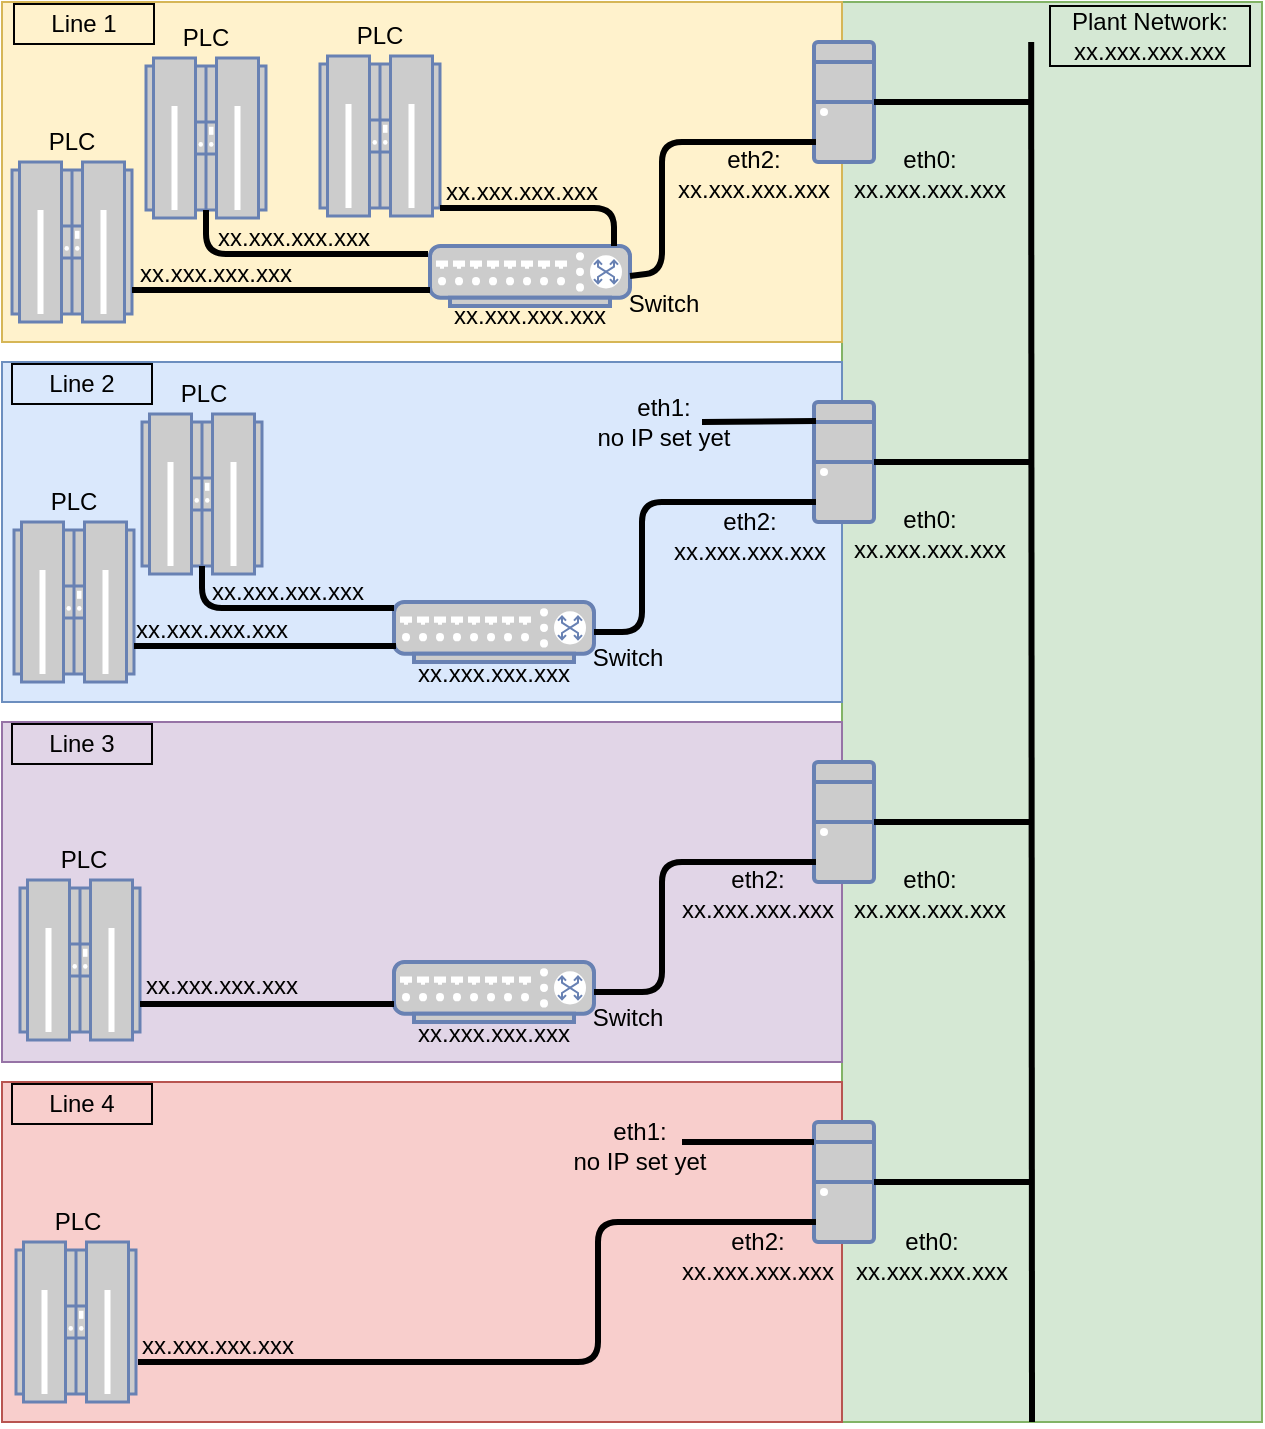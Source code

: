 <mxfile version="20.0.1"><diagram id="02w9a8T47N6eudm4lY3D" name="Page-1"><mxGraphModel dx="1927" dy="1028" grid="1" gridSize="10" guides="1" tooltips="1" connect="1" arrows="1" fold="1" page="1" pageScale="1" pageWidth="827" pageHeight="1169" math="0" shadow="0"><root><mxCell id="0PHSY5OZ1Uk4irxIlTnn-0"/><mxCell id="0PHSY5OZ1Uk4irxIlTnn-1" parent="0PHSY5OZ1Uk4irxIlTnn-0"/><mxCell id="-hYUq9HMedixVB54vCHa-0" value="" style="rounded=0;whiteSpace=wrap;html=1;fillColor=#d5e8d4;strokeColor=#82b366;connectable=0;" parent="0PHSY5OZ1Uk4irxIlTnn-1" vertex="1"><mxGeometry x="500" y="30" width="210" height="710" as="geometry"/></mxCell><mxCell id="-hYUq9HMedixVB54vCHa-1" value="" style="rounded=0;whiteSpace=wrap;html=1;fillColor=#fff2cc;strokeColor=#d6b656;connectable=0;" parent="0PHSY5OZ1Uk4irxIlTnn-1" vertex="1"><mxGeometry x="80" y="30" width="420" height="170" as="geometry"/></mxCell><mxCell id="-hYUq9HMedixVB54vCHa-2" value="" style="fontColor=#0066CC;verticalAlign=top;verticalLabelPosition=bottom;labelPosition=center;align=center;html=1;outlineConnect=0;fillColor=#CCCCCC;strokeColor=#6881B3;gradientColor=none;gradientDirection=north;strokeWidth=2;shape=mxgraph.networks.desktop_pc;" parent="0PHSY5OZ1Uk4irxIlTnn-1" vertex="1"><mxGeometry x="486" y="50" width="30" height="60" as="geometry"/></mxCell><mxCell id="-hYUq9HMedixVB54vCHa-3" value="" style="fontColor=#0066CC;verticalAlign=top;verticalLabelPosition=bottom;labelPosition=center;align=center;html=1;outlineConnect=0;fillColor=#CCCCCC;strokeColor=#6881B3;gradientColor=none;gradientDirection=north;strokeWidth=2;shape=mxgraph.networks.mainframe;" parent="0PHSY5OZ1Uk4irxIlTnn-1" vertex="1"><mxGeometry x="85" y="110" width="60" height="80" as="geometry"/></mxCell><mxCell id="-hYUq9HMedixVB54vCHa-4" value="" style="fontColor=#0066CC;verticalAlign=top;verticalLabelPosition=bottom;labelPosition=center;align=center;html=1;outlineConnect=0;fillColor=#CCCCCC;strokeColor=#6881B3;gradientColor=none;gradientDirection=north;strokeWidth=2;shape=mxgraph.networks.mainframe;" parent="0PHSY5OZ1Uk4irxIlTnn-1" vertex="1"><mxGeometry x="152" y="58" width="60" height="80" as="geometry"/></mxCell><mxCell id="-hYUq9HMedixVB54vCHa-5" value="" style="fontColor=#0066CC;verticalAlign=top;verticalLabelPosition=bottom;labelPosition=center;align=center;html=1;outlineConnect=0;fillColor=#CCCCCC;strokeColor=#6881B3;gradientColor=none;gradientDirection=north;strokeWidth=2;shape=mxgraph.networks.mainframe;" parent="0PHSY5OZ1Uk4irxIlTnn-1" vertex="1"><mxGeometry x="239" y="57" width="60" height="80" as="geometry"/></mxCell><mxCell id="-hYUq9HMedixVB54vCHa-6" value="" style="fontColor=#0066CC;verticalAlign=top;verticalLabelPosition=bottom;labelPosition=center;align=center;html=1;outlineConnect=0;fillColor=#CCCCCC;strokeColor=#6881B3;gradientColor=none;gradientDirection=north;strokeWidth=2;shape=mxgraph.networks.switch;" parent="0PHSY5OZ1Uk4irxIlTnn-1" vertex="1"><mxGeometry x="294" y="152" width="100" height="30" as="geometry"/></mxCell><mxCell id="-hYUq9HMedixVB54vCHa-7" value="xx.xxx.xxx.xxx" style="text;html=1;strokeColor=none;fillColor=none;align=center;verticalAlign=middle;whiteSpace=wrap;rounded=0;" parent="0PHSY5OZ1Uk4irxIlTnn-1" vertex="1"><mxGeometry x="324" y="177" width="40" height="20" as="geometry"/></mxCell><mxCell id="-hYUq9HMedixVB54vCHa-8" value="Plant Network: xx.xxx.xxx.xxx" style="text;html=1;strokeColor=#000000;fillColor=none;align=center;verticalAlign=middle;whiteSpace=wrap;rounded=0;" parent="0PHSY5OZ1Uk4irxIlTnn-1" vertex="1"><mxGeometry x="604" y="32" width="100" height="30" as="geometry"/></mxCell><mxCell id="-hYUq9HMedixVB54vCHa-9" value="" style="rounded=0;whiteSpace=wrap;html=1;fillColor=#dae8fc;strokeColor=#6c8ebf;connectable=0;" parent="0PHSY5OZ1Uk4irxIlTnn-1" vertex="1"><mxGeometry x="80" y="210" width="420" height="170" as="geometry"/></mxCell><mxCell id="-hYUq9HMedixVB54vCHa-10" value="" style="fontColor=#0066CC;verticalAlign=top;verticalLabelPosition=bottom;labelPosition=center;align=center;html=1;outlineConnect=0;fillColor=#CCCCCC;strokeColor=#6881B3;gradientColor=none;gradientDirection=north;strokeWidth=2;shape=mxgraph.networks.desktop_pc;" parent="0PHSY5OZ1Uk4irxIlTnn-1" vertex="1"><mxGeometry x="486" y="230" width="30" height="60" as="geometry"/></mxCell><mxCell id="-hYUq9HMedixVB54vCHa-11" value="" style="fontColor=#0066CC;verticalAlign=top;verticalLabelPosition=bottom;labelPosition=center;align=center;html=1;outlineConnect=0;fillColor=#CCCCCC;strokeColor=#6881B3;gradientColor=none;gradientDirection=north;strokeWidth=2;shape=mxgraph.networks.mainframe;" parent="0PHSY5OZ1Uk4irxIlTnn-1" vertex="1"><mxGeometry x="86" y="290" width="60" height="80" as="geometry"/></mxCell><mxCell id="-hYUq9HMedixVB54vCHa-12" value="" style="fontColor=#0066CC;verticalAlign=top;verticalLabelPosition=bottom;labelPosition=center;align=center;html=1;outlineConnect=0;fillColor=#CCCCCC;strokeColor=#6881B3;gradientColor=none;gradientDirection=north;strokeWidth=2;shape=mxgraph.networks.switch;" parent="0PHSY5OZ1Uk4irxIlTnn-1" vertex="1"><mxGeometry x="276" y="330" width="100" height="30" as="geometry"/></mxCell><mxCell id="-hYUq9HMedixVB54vCHa-13" value="" style="rounded=0;whiteSpace=wrap;html=1;fillColor=#e1d5e7;strokeColor=#9673a6;connectable=0;" parent="0PHSY5OZ1Uk4irxIlTnn-1" vertex="1"><mxGeometry x="80" y="390" width="420" height="170" as="geometry"/></mxCell><mxCell id="-hYUq9HMedixVB54vCHa-14" value="" style="fontColor=#0066CC;verticalAlign=top;verticalLabelPosition=bottom;labelPosition=center;align=center;html=1;outlineConnect=0;fillColor=#CCCCCC;strokeColor=#6881B3;gradientColor=none;gradientDirection=north;strokeWidth=2;shape=mxgraph.networks.desktop_pc;" parent="0PHSY5OZ1Uk4irxIlTnn-1" vertex="1"><mxGeometry x="486" y="410" width="30" height="60" as="geometry"/></mxCell><mxCell id="-hYUq9HMedixVB54vCHa-15" value="" style="fontColor=#0066CC;verticalAlign=top;verticalLabelPosition=bottom;labelPosition=center;align=center;html=1;outlineConnect=0;fillColor=#CCCCCC;strokeColor=#6881B3;gradientColor=none;gradientDirection=north;strokeWidth=2;shape=mxgraph.networks.mainframe;" parent="0PHSY5OZ1Uk4irxIlTnn-1" vertex="1"><mxGeometry x="89" y="469" width="60" height="80" as="geometry"/></mxCell><mxCell id="-hYUq9HMedixVB54vCHa-16" value="" style="fontColor=#0066CC;verticalAlign=top;verticalLabelPosition=bottom;labelPosition=center;align=center;html=1;outlineConnect=0;fillColor=#CCCCCC;strokeColor=#6881B3;gradientColor=none;gradientDirection=north;strokeWidth=2;shape=mxgraph.networks.switch;" parent="0PHSY5OZ1Uk4irxIlTnn-1" vertex="1"><mxGeometry x="276" y="510" width="100" height="30" as="geometry"/></mxCell><mxCell id="-hYUq9HMedixVB54vCHa-17" value="" style="rounded=0;whiteSpace=wrap;html=1;fillColor=#f8cecc;strokeColor=#b85450;connectable=0;" parent="0PHSY5OZ1Uk4irxIlTnn-1" vertex="1"><mxGeometry x="80" y="570" width="420" height="170" as="geometry"/></mxCell><mxCell id="-hYUq9HMedixVB54vCHa-18" value="" style="fontColor=#0066CC;verticalAlign=top;verticalLabelPosition=bottom;labelPosition=center;align=center;html=1;outlineConnect=0;fillColor=#CCCCCC;strokeColor=#6881B3;gradientColor=none;gradientDirection=north;strokeWidth=2;shape=mxgraph.networks.desktop_pc;" parent="0PHSY5OZ1Uk4irxIlTnn-1" vertex="1"><mxGeometry x="486" y="590" width="30" height="60" as="geometry"/></mxCell><mxCell id="-hYUq9HMedixVB54vCHa-19" value="" style="fontColor=#0066CC;verticalAlign=top;verticalLabelPosition=bottom;labelPosition=center;align=center;html=1;outlineConnect=0;fillColor=#CCCCCC;strokeColor=#6881B3;gradientColor=none;gradientDirection=north;strokeWidth=2;shape=mxgraph.networks.mainframe;" parent="0PHSY5OZ1Uk4irxIlTnn-1" vertex="1"><mxGeometry x="87" y="650" width="60" height="80" as="geometry"/></mxCell><mxCell id="-hYUq9HMedixVB54vCHa-20" value="xx.xxx.xxx.xxx" style="text;html=1;strokeColor=none;fillColor=none;align=center;verticalAlign=middle;whiteSpace=wrap;rounded=0;" parent="0PHSY5OZ1Uk4irxIlTnn-1" vertex="1"><mxGeometry x="168" y="692" width="40" height="20" as="geometry"/></mxCell><mxCell id="-hYUq9HMedixVB54vCHa-21" value="Line 1" style="text;html=1;strokeColor=#000000;fillColor=none;align=center;verticalAlign=middle;whiteSpace=wrap;rounded=0;" parent="0PHSY5OZ1Uk4irxIlTnn-1" vertex="1"><mxGeometry x="86" y="31" width="70" height="20" as="geometry"/></mxCell><mxCell id="-hYUq9HMedixVB54vCHa-22" value="Line 4" style="text;html=1;strokeColor=#000000;fillColor=none;align=center;verticalAlign=middle;whiteSpace=wrap;rounded=0;" parent="0PHSY5OZ1Uk4irxIlTnn-1" vertex="1"><mxGeometry x="85" y="571" width="70" height="20" as="geometry"/></mxCell><mxCell id="-hYUq9HMedixVB54vCHa-23" value="Line 3" style="text;html=1;strokeColor=#000000;fillColor=none;align=center;verticalAlign=middle;whiteSpace=wrap;rounded=0;" parent="0PHSY5OZ1Uk4irxIlTnn-1" vertex="1"><mxGeometry x="85" y="391" width="70" height="20" as="geometry"/></mxCell><mxCell id="-hYUq9HMedixVB54vCHa-24" value="Line 2" style="text;html=1;strokeColor=#000000;fillColor=none;align=center;verticalAlign=middle;whiteSpace=wrap;rounded=0;" parent="0PHSY5OZ1Uk4irxIlTnn-1" vertex="1"><mxGeometry x="85" y="211" width="70" height="20" as="geometry"/></mxCell><mxCell id="-hYUq9HMedixVB54vCHa-25" value="" style="endArrow=none;html=1;strokeWidth=3;" parent="0PHSY5OZ1Uk4irxIlTnn-1" edge="1"><mxGeometry width="50" height="50" relative="1" as="geometry"><mxPoint x="595" y="740" as="sourcePoint"/><mxPoint x="594.58" y="50" as="targetPoint"/></mxGeometry></mxCell><mxCell id="-hYUq9HMedixVB54vCHa-26" value="" style="endArrow=none;html=1;strokeWidth=3;exitX=1;exitY=0.5;exitDx=0;exitDy=0;exitPerimeter=0;" parent="0PHSY5OZ1Uk4irxIlTnn-1" source="-hYUq9HMedixVB54vCHa-18" edge="1"><mxGeometry width="50" height="50" relative="1" as="geometry"><mxPoint x="530" y="810" as="sourcePoint"/><mxPoint x="595" y="620" as="targetPoint"/></mxGeometry></mxCell><mxCell id="-hYUq9HMedixVB54vCHa-27" value="" style="endArrow=none;html=1;strokeWidth=3;exitX=1;exitY=0.5;exitDx=0;exitDy=0;exitPerimeter=0;" parent="0PHSY5OZ1Uk4irxIlTnn-1" source="-hYUq9HMedixVB54vCHa-14" edge="1"><mxGeometry width="50" height="50" relative="1" as="geometry"><mxPoint x="540" y="820" as="sourcePoint"/><mxPoint x="595" y="440" as="targetPoint"/></mxGeometry></mxCell><mxCell id="-hYUq9HMedixVB54vCHa-28" value="" style="endArrow=none;html=1;strokeWidth=3;exitX=1;exitY=0.5;exitDx=0;exitDy=0;exitPerimeter=0;" parent="0PHSY5OZ1Uk4irxIlTnn-1" source="-hYUq9HMedixVB54vCHa-10" edge="1"><mxGeometry width="50" height="50" relative="1" as="geometry"><mxPoint x="530" y="450" as="sourcePoint"/><mxPoint x="595" y="260" as="targetPoint"/></mxGeometry></mxCell><mxCell id="-hYUq9HMedixVB54vCHa-29" value="" style="endArrow=none;html=1;strokeWidth=3;exitX=1;exitY=0.5;exitDx=0;exitDy=0;exitPerimeter=0;" parent="0PHSY5OZ1Uk4irxIlTnn-1" source="-hYUq9HMedixVB54vCHa-2" edge="1"><mxGeometry width="50" height="50" relative="1" as="geometry"><mxPoint x="540" y="460" as="sourcePoint"/><mxPoint x="595" y="80" as="targetPoint"/></mxGeometry></mxCell><mxCell id="-hYUq9HMedixVB54vCHa-30" value="eth0:&lt;br&gt;xx.xxx.xxx.xxx" style="text;html=1;strokeColor=none;fillColor=none;align=center;verticalAlign=middle;whiteSpace=wrap;rounded=0;" parent="0PHSY5OZ1Uk4irxIlTnn-1" vertex="1"><mxGeometry x="524" y="286" width="40" height="20" as="geometry"/></mxCell><mxCell id="-hYUq9HMedixVB54vCHa-31" value="" style="endArrow=none;html=1;strokeWidth=3;exitX=1;exitY=0.5;exitDx=0;exitDy=0;exitPerimeter=0;" parent="0PHSY5OZ1Uk4irxIlTnn-1" source="-hYUq9HMedixVB54vCHa-6" edge="1"><mxGeometry width="50" height="50" relative="1" as="geometry"><mxPoint x="710" y="140" as="sourcePoint"/><mxPoint x="487" y="100" as="targetPoint"/><Array as="points"><mxPoint x="410" y="165"/><mxPoint x="410" y="100"/></Array></mxGeometry></mxCell><mxCell id="-hYUq9HMedixVB54vCHa-32" value="" style="endArrow=none;html=1;strokeWidth=3;entryX=1;entryY=0.95;entryDx=0;entryDy=0;entryPerimeter=0;exitX=0.92;exitY=0;exitDx=0;exitDy=0;exitPerimeter=0;" parent="0PHSY5OZ1Uk4irxIlTnn-1" source="-hYUq9HMedixVB54vCHa-6" target="-hYUq9HMedixVB54vCHa-5" edge="1"><mxGeometry width="50" height="50" relative="1" as="geometry"><mxPoint x="280" y="150" as="sourcePoint"/><mxPoint x="335" y="130" as="targetPoint"/><Array as="points"><mxPoint x="386" y="133"/></Array></mxGeometry></mxCell><mxCell id="-hYUq9HMedixVB54vCHa-33" value="" style="endArrow=none;html=1;strokeWidth=3;entryX=0.5;entryY=0.95;entryDx=0;entryDy=0;entryPerimeter=0;" parent="0PHSY5OZ1Uk4irxIlTnn-1" target="-hYUq9HMedixVB54vCHa-4" edge="1"><mxGeometry width="50" height="50" relative="1" as="geometry"><mxPoint x="293" y="156" as="sourcePoint"/><mxPoint x="345" y="140" as="targetPoint"/><Array as="points"><mxPoint x="182" y="156"/></Array></mxGeometry></mxCell><mxCell id="-hYUq9HMedixVB54vCHa-34" value="" style="endArrow=none;html=1;strokeWidth=3;exitX=0;exitY=0.5;exitDx=0;exitDy=0;exitPerimeter=0;" parent="0PHSY5OZ1Uk4irxIlTnn-1" edge="1"><mxGeometry width="50" height="50" relative="1" as="geometry"><mxPoint x="294" y="174" as="sourcePoint"/><mxPoint x="145" y="174" as="targetPoint"/></mxGeometry></mxCell><mxCell id="-hYUq9HMedixVB54vCHa-35" value="" style="endArrow=none;html=1;strokeWidth=3;entryX=0.014;entryY=0.326;entryDx=0;entryDy=0;entryPerimeter=0;" parent="0PHSY5OZ1Uk4irxIlTnn-1" edge="1"><mxGeometry width="50" height="50" relative="1" as="geometry"><mxPoint x="430" y="240" as="sourcePoint"/><mxPoint x="487" y="239.56" as="targetPoint"/></mxGeometry></mxCell><mxCell id="-hYUq9HMedixVB54vCHa-36" value="eth0:&lt;br&gt;xx.xxx.xxx.xxx" style="text;html=1;strokeColor=none;fillColor=none;align=center;verticalAlign=middle;whiteSpace=wrap;rounded=0;" parent="0PHSY5OZ1Uk4irxIlTnn-1" vertex="1"><mxGeometry x="524" y="106" width="40" height="20" as="geometry"/></mxCell><mxCell id="-hYUq9HMedixVB54vCHa-37" value="" style="endArrow=none;html=1;strokeWidth=3;exitX=1;exitY=0.875;exitDx=0;exitDy=0;exitPerimeter=0;" parent="0PHSY5OZ1Uk4irxIlTnn-1" edge="1"><mxGeometry width="50" height="50" relative="1" as="geometry"><mxPoint x="146" y="352" as="sourcePoint"/><mxPoint x="277" y="352" as="targetPoint"/></mxGeometry></mxCell><mxCell id="-hYUq9HMedixVB54vCHa-38" value="" style="endArrow=none;html=1;strokeWidth=3;exitX=1;exitY=0.5;exitDx=0;exitDy=0;exitPerimeter=0;" parent="0PHSY5OZ1Uk4irxIlTnn-1" source="-hYUq9HMedixVB54vCHa-12" edge="1"><mxGeometry width="50" height="50" relative="1" as="geometry"><mxPoint x="410" y="289" as="sourcePoint"/><mxPoint x="487" y="280" as="targetPoint"/><Array as="points"><mxPoint x="400" y="345"/><mxPoint x="400" y="280"/></Array></mxGeometry></mxCell><mxCell id="-hYUq9HMedixVB54vCHa-39" value="eth2:&lt;br&gt;xx.xxx.xxx.xxx" style="text;html=1;strokeColor=none;fillColor=none;align=center;verticalAlign=middle;whiteSpace=wrap;rounded=0;" parent="0PHSY5OZ1Uk4irxIlTnn-1" vertex="1"><mxGeometry x="436.0" y="106" width="40" height="20" as="geometry"/></mxCell><mxCell id="-hYUq9HMedixVB54vCHa-40" value="eth1:&lt;br&gt;no IP set yet" style="text;html=1;strokeColor=none;fillColor=none;align=center;verticalAlign=middle;whiteSpace=wrap;rounded=0;" parent="0PHSY5OZ1Uk4irxIlTnn-1" vertex="1"><mxGeometry x="324" y="592" width="150" height="20" as="geometry"/></mxCell><mxCell id="-hYUq9HMedixVB54vCHa-41" value="" style="endArrow=none;html=1;strokeWidth=3;" parent="0PHSY5OZ1Uk4irxIlTnn-1" edge="1"><mxGeometry width="50" height="50" relative="1" as="geometry"><mxPoint x="148" y="710" as="sourcePoint"/><mxPoint x="487" y="640" as="targetPoint"/><Array as="points"><mxPoint x="378" y="710"/><mxPoint x="378" y="640"/></Array></mxGeometry></mxCell><mxCell id="-hYUq9HMedixVB54vCHa-42" value="" style="endArrow=none;html=1;strokeWidth=3;" parent="0PHSY5OZ1Uk4irxIlTnn-1" edge="1"><mxGeometry width="50" height="50" relative="1" as="geometry"><mxPoint x="420" y="600" as="sourcePoint"/><mxPoint x="486" y="600" as="targetPoint"/></mxGeometry></mxCell><mxCell id="-hYUq9HMedixVB54vCHa-43" value="eth2:&lt;br&gt;xx.xxx.xxx.xxx" style="text;html=1;strokeColor=none;fillColor=none;align=center;verticalAlign=middle;whiteSpace=wrap;rounded=0;" parent="0PHSY5OZ1Uk4irxIlTnn-1" vertex="1"><mxGeometry x="438" y="647" width="40" height="20" as="geometry"/></mxCell><mxCell id="-hYUq9HMedixVB54vCHa-44" value="eth0:&lt;br&gt;xx.xxx.xxx.xxx" style="text;html=1;strokeColor=none;fillColor=none;align=center;verticalAlign=middle;whiteSpace=wrap;rounded=0;" parent="0PHSY5OZ1Uk4irxIlTnn-1" vertex="1"><mxGeometry x="525" y="647" width="40" height="20" as="geometry"/></mxCell><mxCell id="-hYUq9HMedixVB54vCHa-45" value="eth0:&lt;br&gt;xx.xxx.xxx.xxx" style="text;html=1;strokeColor=none;fillColor=none;align=center;verticalAlign=middle;whiteSpace=wrap;rounded=0;" parent="0PHSY5OZ1Uk4irxIlTnn-1" vertex="1"><mxGeometry x="524" y="466" width="40" height="20" as="geometry"/></mxCell><mxCell id="-hYUq9HMedixVB54vCHa-46" value="PLC" style="text;html=1;strokeColor=none;fillColor=none;align=center;verticalAlign=middle;whiteSpace=wrap;rounded=0;" parent="0PHSY5OZ1Uk4irxIlTnn-1" vertex="1"><mxGeometry x="83" y="630" width="70" height="20" as="geometry"/></mxCell><mxCell id="-hYUq9HMedixVB54vCHa-47" value="PLC" style="text;html=1;strokeColor=none;fillColor=none;align=center;verticalAlign=middle;whiteSpace=wrap;rounded=0;" parent="0PHSY5OZ1Uk4irxIlTnn-1" vertex="1"><mxGeometry x="234" y="37" width="70" height="20" as="geometry"/></mxCell><mxCell id="-hYUq9HMedixVB54vCHa-48" value="PLC" style="text;html=1;strokeColor=none;fillColor=none;align=center;verticalAlign=middle;whiteSpace=wrap;rounded=0;" parent="0PHSY5OZ1Uk4irxIlTnn-1" vertex="1"><mxGeometry x="147" y="38" width="70" height="20" as="geometry"/></mxCell><mxCell id="-hYUq9HMedixVB54vCHa-49" value="PLC" style="text;html=1;strokeColor=none;fillColor=none;align=center;verticalAlign=middle;whiteSpace=wrap;rounded=0;" parent="0PHSY5OZ1Uk4irxIlTnn-1" vertex="1"><mxGeometry x="80" y="90" width="70" height="20" as="geometry"/></mxCell><mxCell id="-hYUq9HMedixVB54vCHa-50" value="Switch" style="text;html=1;strokeColor=none;fillColor=none;align=center;verticalAlign=middle;whiteSpace=wrap;rounded=0;" parent="0PHSY5OZ1Uk4irxIlTnn-1" vertex="1"><mxGeometry x="376" y="171" width="70" height="20" as="geometry"/></mxCell><mxCell id="-hYUq9HMedixVB54vCHa-51" value="Switch" style="text;html=1;strokeColor=none;fillColor=none;align=center;verticalAlign=middle;whiteSpace=wrap;rounded=0;" parent="0PHSY5OZ1Uk4irxIlTnn-1" vertex="1"><mxGeometry x="358" y="348" width="70" height="20" as="geometry"/></mxCell><mxCell id="-hYUq9HMedixVB54vCHa-52" value="PLC" style="text;html=1;strokeColor=none;fillColor=none;align=center;verticalAlign=middle;whiteSpace=wrap;rounded=0;" parent="0PHSY5OZ1Uk4irxIlTnn-1" vertex="1"><mxGeometry x="86" y="449" width="70" height="20" as="geometry"/></mxCell><mxCell id="-hYUq9HMedixVB54vCHa-53" value="Switch" style="text;html=1;strokeColor=none;fillColor=none;align=center;verticalAlign=middle;whiteSpace=wrap;rounded=0;" parent="0PHSY5OZ1Uk4irxIlTnn-1" vertex="1"><mxGeometry x="358" y="528" width="70" height="20" as="geometry"/></mxCell><mxCell id="-hYUq9HMedixVB54vCHa-54" value="" style="endArrow=none;html=1;strokeWidth=3;" parent="0PHSY5OZ1Uk4irxIlTnn-1" edge="1"><mxGeometry width="50" height="50" relative="1" as="geometry"><mxPoint x="149" y="531" as="sourcePoint"/><mxPoint x="276" y="531" as="targetPoint"/></mxGeometry></mxCell><mxCell id="-hYUq9HMedixVB54vCHa-55" value="" style="endArrow=none;html=1;strokeWidth=3;exitX=1;exitY=0.5;exitDx=0;exitDy=0;exitPerimeter=0;" parent="0PHSY5OZ1Uk4irxIlTnn-1" source="-hYUq9HMedixVB54vCHa-16" edge="1"><mxGeometry width="50" height="50" relative="1" as="geometry"><mxPoint x="360" y="425" as="sourcePoint"/><mxPoint x="487" y="460" as="targetPoint"/><Array as="points"><mxPoint x="410" y="525"/><mxPoint x="410" y="460"/></Array></mxGeometry></mxCell><mxCell id="-hYUq9HMedixVB54vCHa-56" value="eth1:&lt;br&gt;no IP set yet" style="text;html=1;strokeColor=none;fillColor=none;align=center;verticalAlign=middle;whiteSpace=wrap;rounded=0;" parent="0PHSY5OZ1Uk4irxIlTnn-1" vertex="1"><mxGeometry x="336" y="230" width="150" height="20" as="geometry"/></mxCell><mxCell id="-hYUq9HMedixVB54vCHa-57" value="eth2:&lt;br&gt;xx.xxx.xxx.xxx" style="text;html=1;strokeColor=none;fillColor=none;align=center;verticalAlign=middle;whiteSpace=wrap;rounded=0;" parent="0PHSY5OZ1Uk4irxIlTnn-1" vertex="1"><mxGeometry x="434" y="287" width="40" height="20" as="geometry"/></mxCell><mxCell id="-hYUq9HMedixVB54vCHa-58" value="xx.xxx.xxx.xxx" style="text;html=1;strokeColor=none;fillColor=none;align=center;verticalAlign=middle;whiteSpace=wrap;rounded=0;" parent="0PHSY5OZ1Uk4irxIlTnn-1" vertex="1"><mxGeometry x="203" y="315" width="40" height="20" as="geometry"/></mxCell><mxCell id="-hYUq9HMedixVB54vCHa-59" value="PLC" style="text;html=1;strokeColor=none;fillColor=none;align=center;verticalAlign=middle;whiteSpace=wrap;rounded=0;" parent="0PHSY5OZ1Uk4irxIlTnn-1" vertex="1"><mxGeometry x="81" y="270" width="70" height="20" as="geometry"/></mxCell><mxCell id="-hYUq9HMedixVB54vCHa-60" value="eth2:&lt;br&gt;xx.xxx.xxx.xxx" style="text;html=1;strokeColor=none;fillColor=none;align=center;verticalAlign=middle;whiteSpace=wrap;rounded=0;" parent="0PHSY5OZ1Uk4irxIlTnn-1" vertex="1"><mxGeometry x="438" y="466" width="40" height="20" as="geometry"/></mxCell><mxCell id="-hYUq9HMedixVB54vCHa-61" value="xx.xxx.xxx.xxx" style="text;html=1;strokeColor=none;fillColor=none;align=center;verticalAlign=middle;whiteSpace=wrap;rounded=0;" parent="0PHSY5OZ1Uk4irxIlTnn-1" vertex="1"><mxGeometry x="306" y="536" width="40" height="20" as="geometry"/></mxCell><mxCell id="-hYUq9HMedixVB54vCHa-62" value="xx.xxx.xxx.xxx" style="text;html=1;strokeColor=none;fillColor=none;align=center;verticalAlign=middle;whiteSpace=wrap;rounded=0;" parent="0PHSY5OZ1Uk4irxIlTnn-1" vertex="1"><mxGeometry x="170" y="512" width="40" height="20" as="geometry"/></mxCell><mxCell id="-hYUq9HMedixVB54vCHa-63" value="" style="fontColor=#0066CC;verticalAlign=top;verticalLabelPosition=bottom;labelPosition=center;align=center;html=1;outlineConnect=0;fillColor=#CCCCCC;strokeColor=#6881B3;gradientColor=none;gradientDirection=north;strokeWidth=2;shape=mxgraph.networks.mainframe;" parent="0PHSY5OZ1Uk4irxIlTnn-1" vertex="1"><mxGeometry x="150" y="236" width="60" height="80" as="geometry"/></mxCell><mxCell id="-hYUq9HMedixVB54vCHa-64" value="PLC" style="text;html=1;strokeColor=none;fillColor=none;align=center;verticalAlign=middle;whiteSpace=wrap;rounded=0;" parent="0PHSY5OZ1Uk4irxIlTnn-1" vertex="1"><mxGeometry x="146" y="216" width="70" height="20" as="geometry"/></mxCell><mxCell id="-hYUq9HMedixVB54vCHa-65" value="xx.xxx.xxx.xxx" style="text;html=1;strokeColor=none;fillColor=none;align=center;verticalAlign=middle;whiteSpace=wrap;rounded=0;" parent="0PHSY5OZ1Uk4irxIlTnn-1" vertex="1"><mxGeometry x="306" y="356" width="40" height="20" as="geometry"/></mxCell><mxCell id="-hYUq9HMedixVB54vCHa-66" value="xx.xxx.xxx.xxx" style="text;html=1;strokeColor=none;fillColor=none;align=center;verticalAlign=middle;whiteSpace=wrap;rounded=0;" parent="0PHSY5OZ1Uk4irxIlTnn-1" vertex="1"><mxGeometry x="165" y="334" width="40" height="20" as="geometry"/></mxCell><mxCell id="-hYUq9HMedixVB54vCHa-67" value="" style="endArrow=none;html=1;strokeWidth=3;" parent="0PHSY5OZ1Uk4irxIlTnn-1" edge="1"><mxGeometry width="50" height="50" relative="1" as="geometry"><mxPoint x="180" y="312" as="sourcePoint"/><mxPoint x="276" y="333" as="targetPoint"/><Array as="points"><mxPoint x="180" y="333"/></Array></mxGeometry></mxCell><mxCell id="-hYUq9HMedixVB54vCHa-68" value="xx.xxx.xxx.xxx" style="text;html=1;strokeColor=none;fillColor=none;align=center;verticalAlign=middle;whiteSpace=wrap;rounded=0;" parent="0PHSY5OZ1Uk4irxIlTnn-1" vertex="1"><mxGeometry x="167" y="156" width="40" height="20" as="geometry"/></mxCell><mxCell id="-hYUq9HMedixVB54vCHa-69" value="xx.xxx.xxx.xxx" style="text;html=1;strokeColor=none;fillColor=none;align=center;verticalAlign=middle;whiteSpace=wrap;rounded=0;" parent="0PHSY5OZ1Uk4irxIlTnn-1" vertex="1"><mxGeometry x="206" y="138" width="40" height="20" as="geometry"/></mxCell><mxCell id="-hYUq9HMedixVB54vCHa-70" value="xx.xxx.xxx.xxx" style="text;html=1;strokeColor=none;fillColor=none;align=center;verticalAlign=middle;whiteSpace=wrap;rounded=0;" parent="0PHSY5OZ1Uk4irxIlTnn-1" vertex="1"><mxGeometry x="320" y="115" width="40" height="20" as="geometry"/></mxCell></root></mxGraphModel></diagram></mxfile>